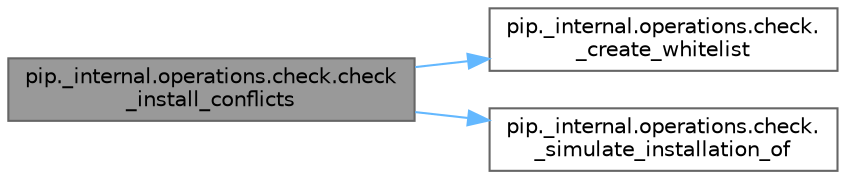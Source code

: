 digraph "pip._internal.operations.check.check_install_conflicts"
{
 // LATEX_PDF_SIZE
  bgcolor="transparent";
  edge [fontname=Helvetica,fontsize=10,labelfontname=Helvetica,labelfontsize=10];
  node [fontname=Helvetica,fontsize=10,shape=box,height=0.2,width=0.4];
  rankdir="LR";
  Node1 [id="Node000001",label="pip._internal.operations.check.check\l_install_conflicts",height=0.2,width=0.4,color="gray40", fillcolor="grey60", style="filled", fontcolor="black",tooltip=" "];
  Node1 -> Node2 [id="edge1_Node000001_Node000002",color="steelblue1",style="solid",tooltip=" "];
  Node2 [id="Node000002",label="pip._internal.operations.check.\l_create_whitelist",height=0.2,width=0.4,color="grey40", fillcolor="white", style="filled",URL="$namespacepip_1_1__internal_1_1operations_1_1check.html#a79bc2d52c4afcf9f69980d52c3faa904",tooltip=" "];
  Node1 -> Node3 [id="edge2_Node000001_Node000003",color="steelblue1",style="solid",tooltip=" "];
  Node3 [id="Node000003",label="pip._internal.operations.check.\l_simulate_installation_of",height=0.2,width=0.4,color="grey40", fillcolor="white", style="filled",URL="$namespacepip_1_1__internal_1_1operations_1_1check.html#ab85d78892b8b720d3af57a90a3973316",tooltip=" "];
}
